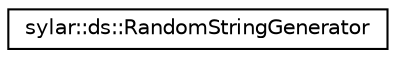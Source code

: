digraph "类继承关系图"
{
 // LATEX_PDF_SIZE
  edge [fontname="Helvetica",fontsize="10",labelfontname="Helvetica",labelfontsize="10"];
  node [fontname="Helvetica",fontsize="10",shape=record];
  rankdir="LR";
  Node0 [label="sylar::ds::RandomStringGenerator",height=0.2,width=0.4,color="black", fillcolor="white", style="filled",URL="$classsylar_1_1ds_1_1RandomStringGenerator.html",tooltip=" "];
}

